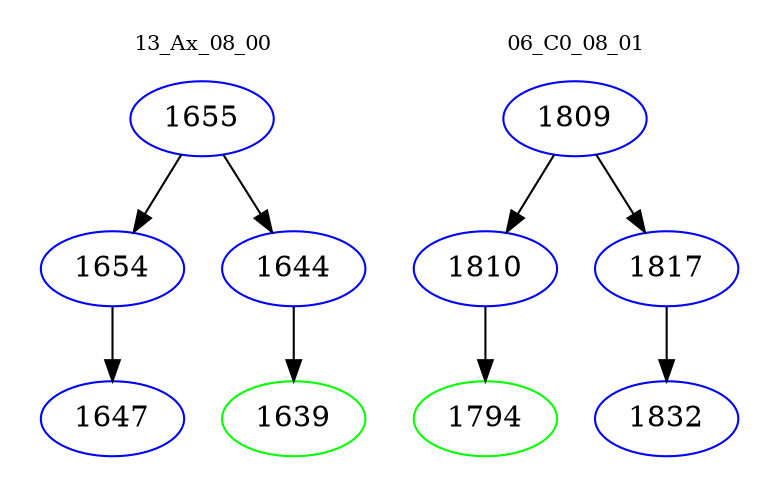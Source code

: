 digraph{
subgraph cluster_0 {
color = white
label = "13_Ax_08_00";
fontsize=10;
T0_1655 [label="1655", color="blue"]
T0_1655 -> T0_1654 [color="black"]
T0_1654 [label="1654", color="blue"]
T0_1654 -> T0_1647 [color="black"]
T0_1647 [label="1647", color="blue"]
T0_1655 -> T0_1644 [color="black"]
T0_1644 [label="1644", color="blue"]
T0_1644 -> T0_1639 [color="black"]
T0_1639 [label="1639", color="green"]
}
subgraph cluster_1 {
color = white
label = "06_C0_08_01";
fontsize=10;
T1_1809 [label="1809", color="blue"]
T1_1809 -> T1_1810 [color="black"]
T1_1810 [label="1810", color="blue"]
T1_1810 -> T1_1794 [color="black"]
T1_1794 [label="1794", color="green"]
T1_1809 -> T1_1817 [color="black"]
T1_1817 [label="1817", color="blue"]
T1_1817 -> T1_1832 [color="black"]
T1_1832 [label="1832", color="blue"]
}
}
